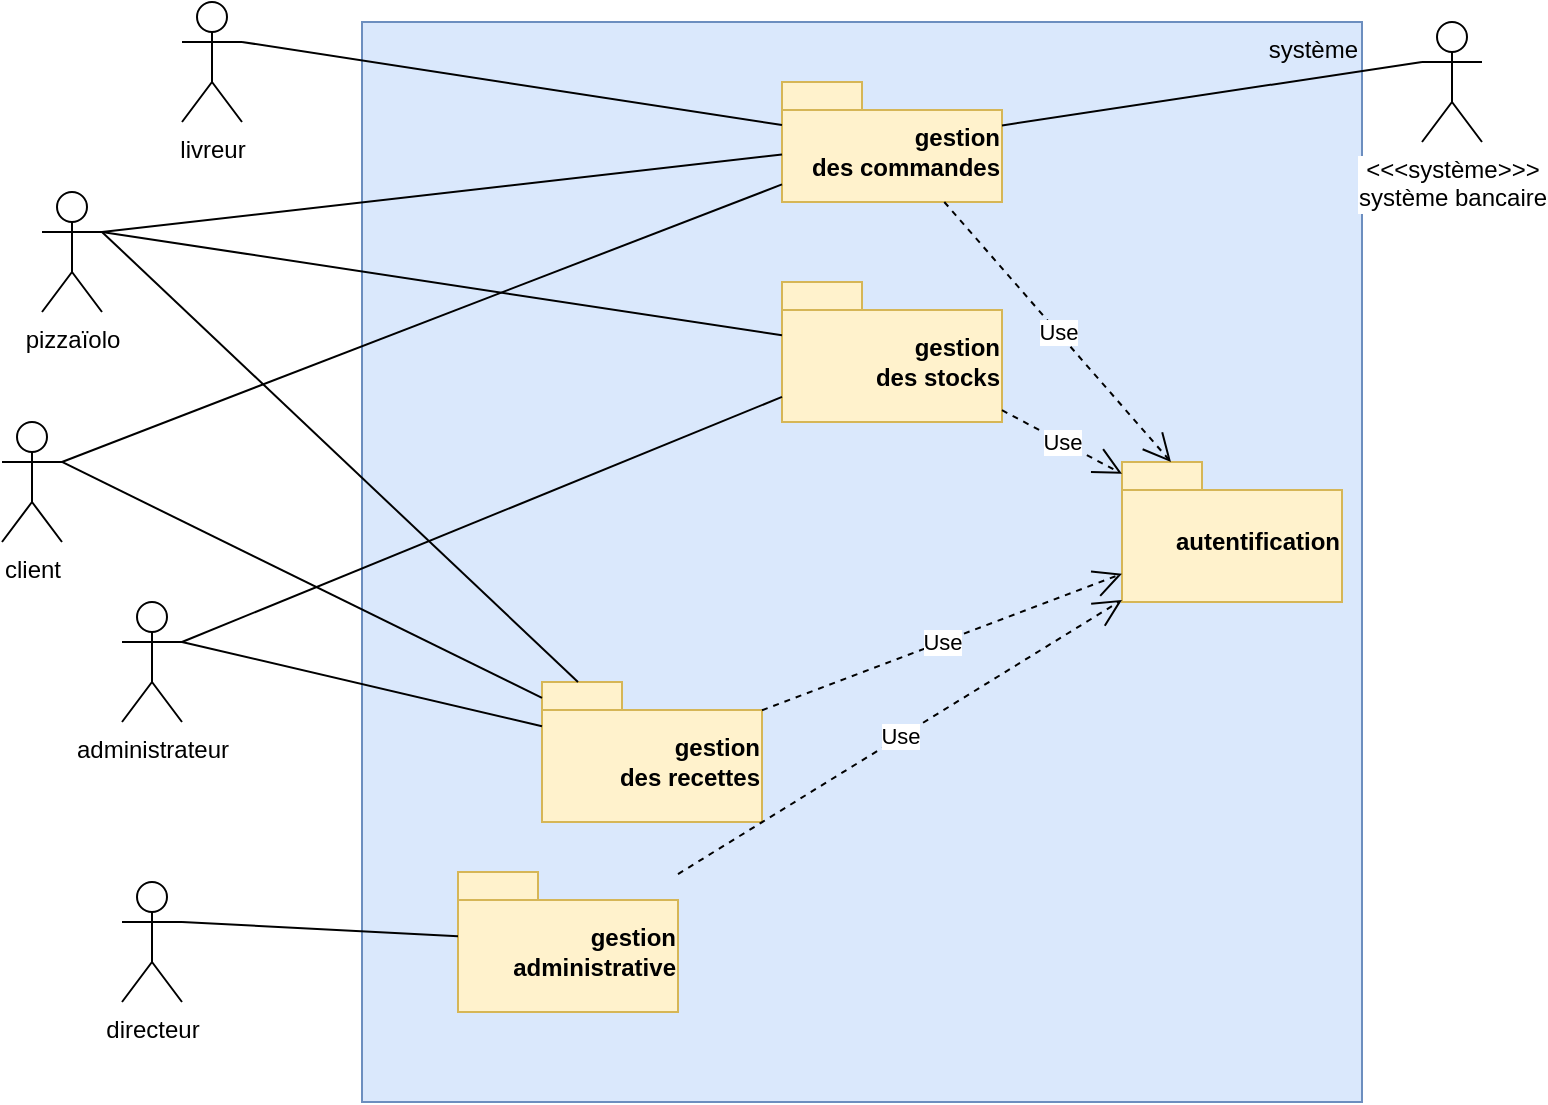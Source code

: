 <mxfile version="12.4.2" type="device" pages="1"><diagram id="-uqCy4INSQy6zHh5wu7H" name="Page-1"><mxGraphModel dx="1422" dy="745" grid="1" gridSize="10" guides="1" tooltips="1" connect="1" arrows="1" fold="1" page="1" pageScale="1" pageWidth="827" pageHeight="1169" math="0" shadow="0"><root><mxCell id="0"/><mxCell id="1" parent="0"/><mxCell id="U150MTgGgzkUXSy0YIV8-8" value="système" style="rounded=0;whiteSpace=wrap;html=1;fillColor=#dae8fc;strokeColor=#6c8ebf;horizontal=1;verticalAlign=top;align=right;" parent="1" vertex="1"><mxGeometry x="200" y="40" width="500" height="540" as="geometry"/></mxCell><mxCell id="U150MTgGgzkUXSy0YIV8-9" value="&amp;lt;&amp;lt;&amp;lt;système&amp;gt;&amp;gt;&amp;gt;&lt;br&gt;système bancaire" style="shape=umlActor;verticalLabelPosition=bottom;labelBackgroundColor=#ffffff;verticalAlign=top;html=1;" parent="1" vertex="1"><mxGeometry x="730" y="40" width="30" height="60" as="geometry"/></mxCell><mxCell id="U150MTgGgzkUXSy0YIV8-10" value="gestion&lt;br&gt;des commandes" style="shape=folder;fontStyle=1;spacingTop=10;tabWidth=40;tabHeight=14;tabPosition=left;html=1;rounded=0;align=right;fillColor=#fff2cc;strokeColor=#d6b656;" parent="1" vertex="1"><mxGeometry x="410" y="70" width="110" height="60" as="geometry"/></mxCell><mxCell id="U150MTgGgzkUXSy0YIV8-11" value="gestion&lt;br&gt;administrative" style="shape=folder;fontStyle=1;spacingTop=10;tabWidth=40;tabHeight=14;tabPosition=left;html=1;rounded=0;align=right;fillColor=#fff2cc;strokeColor=#d6b656;" parent="1" vertex="1"><mxGeometry x="248" y="465" width="110" height="70" as="geometry"/></mxCell><mxCell id="U150MTgGgzkUXSy0YIV8-12" value="" style="endArrow=none;html=1;exitX=1;exitY=0.333;exitDx=0;exitDy=0;exitPerimeter=0;" parent="1" source="U150MTgGgzkUXSy0YIV8-2" target="U150MTgGgzkUXSy0YIV8-10" edge="1"><mxGeometry width="50" height="50" relative="1" as="geometry"><mxPoint x="110" y="190" as="sourcePoint"/><mxPoint x="170" y="10" as="targetPoint"/></mxGeometry></mxCell><mxCell id="U150MTgGgzkUXSy0YIV8-13" value="" style="endArrow=none;html=1;entryX=1;entryY=0.333;entryDx=0;entryDy=0;entryPerimeter=0;" parent="1" source="U150MTgGgzkUXSy0YIV8-10" target="U150MTgGgzkUXSy0YIV8-3" edge="1"><mxGeometry width="50" height="50" relative="1" as="geometry"><mxPoint x="20" y="470" as="sourcePoint"/><mxPoint x="70" y="420" as="targetPoint"/></mxGeometry></mxCell><mxCell id="U150MTgGgzkUXSy0YIV8-15" value="" style="endArrow=none;html=1;entryX=0;entryY=0.333;entryDx=0;entryDy=0;entryPerimeter=0;" parent="1" source="U150MTgGgzkUXSy0YIV8-10" target="U150MTgGgzkUXSy0YIV8-9" edge="1"><mxGeometry width="50" height="50" relative="1" as="geometry"><mxPoint x="20" y="470" as="sourcePoint"/><mxPoint x="70" y="420" as="targetPoint"/></mxGeometry></mxCell><mxCell id="U150MTgGgzkUXSy0YIV8-17" value="" style="endArrow=none;html=1;entryX=1;entryY=0.333;entryDx=0;entryDy=0;entryPerimeter=0;" parent="1" source="U150MTgGgzkUXSy0YIV8-11" target="U150MTgGgzkUXSy0YIV8-4" edge="1"><mxGeometry width="50" height="50" relative="1" as="geometry"><mxPoint x="380" y="332.381" as="sourcePoint"/><mxPoint x="120" y="320" as="targetPoint"/></mxGeometry></mxCell><mxCell id="U150MTgGgzkUXSy0YIV8-18" value="gestion&lt;br&gt;des recettes" style="shape=folder;fontStyle=1;spacingTop=10;tabWidth=40;tabHeight=14;tabPosition=left;html=1;rounded=0;align=right;fillColor=#fff2cc;strokeColor=#d6b656;" parent="1" vertex="1"><mxGeometry x="290" y="370" width="110" height="70" as="geometry"/></mxCell><mxCell id="U150MTgGgzkUXSy0YIV8-19" value="" style="endArrow=none;html=1;entryX=1;entryY=0.333;entryDx=0;entryDy=0;entryPerimeter=0;" parent="1" source="U150MTgGgzkUXSy0YIV8-10" target="U150MTgGgzkUXSy0YIV8-5" edge="1"><mxGeometry width="50" height="50" relative="1" as="geometry"><mxPoint x="20" y="470" as="sourcePoint"/><mxPoint x="110" y="60" as="targetPoint"/></mxGeometry></mxCell><mxCell id="U150MTgGgzkUXSy0YIV8-21" value="" style="endArrow=none;html=1;entryX=1;entryY=0.333;entryDx=0;entryDy=0;entryPerimeter=0;" parent="1" source="U150MTgGgzkUXSy0YIV8-18" target="U150MTgGgzkUXSy0YIV8-2" edge="1"><mxGeometry width="50" height="50" relative="1" as="geometry"><mxPoint x="20" y="540" as="sourcePoint"/><mxPoint x="120" y="60" as="targetPoint"/></mxGeometry></mxCell><mxCell id="U150MTgGgzkUXSy0YIV8-2" value="client&lt;br&gt;" style="shape=umlActor;verticalLabelPosition=bottom;labelBackgroundColor=#ffffff;verticalAlign=top;html=1;" parent="1" vertex="1"><mxGeometry x="20" y="240" width="30" height="60" as="geometry"/></mxCell><mxCell id="U150MTgGgzkUXSy0YIV8-3" value="pizzaïolo&lt;br&gt;" style="shape=umlActor;verticalLabelPosition=bottom;labelBackgroundColor=#ffffff;verticalAlign=top;html=1;" parent="1" vertex="1"><mxGeometry x="40" y="125" width="30" height="60" as="geometry"/></mxCell><mxCell id="U150MTgGgzkUXSy0YIV8-4" value="directeur&lt;br&gt;" style="shape=umlActor;verticalLabelPosition=bottom;labelBackgroundColor=#ffffff;verticalAlign=top;html=1;" parent="1" vertex="1"><mxGeometry x="80" y="470" width="30" height="60" as="geometry"/></mxCell><mxCell id="U150MTgGgzkUXSy0YIV8-5" value="livreur&lt;br&gt;" style="shape=umlActor;verticalLabelPosition=bottom;labelBackgroundColor=#ffffff;verticalAlign=top;html=1;" parent="1" vertex="1"><mxGeometry x="110" y="30" width="30" height="60" as="geometry"/></mxCell><mxCell id="U150MTgGgzkUXSy0YIV8-6" value="administrateur" style="shape=umlActor;verticalLabelPosition=bottom;labelBackgroundColor=#ffffff;verticalAlign=top;html=1;" parent="1" vertex="1"><mxGeometry x="80" y="330" width="30" height="60" as="geometry"/></mxCell><mxCell id="U150MTgGgzkUXSy0YIV8-20" value="" style="endArrow=none;html=1;entryX=1;entryY=0.333;entryDx=0;entryDy=0;entryPerimeter=0;" parent="1" source="U150MTgGgzkUXSy0YIV8-18" target="U150MTgGgzkUXSy0YIV8-3" edge="1"><mxGeometry width="50" height="50" relative="1" as="geometry"><mxPoint x="320" y="229.934" as="sourcePoint"/><mxPoint x="60" y="229.62" as="targetPoint"/></mxGeometry></mxCell><mxCell id="U150MTgGgzkUXSy0YIV8-25" value="gestion&lt;br&gt;des stocks" style="shape=folder;fontStyle=1;spacingTop=10;tabWidth=40;tabHeight=14;tabPosition=left;html=1;rounded=0;align=right;fillColor=#fff2cc;strokeColor=#d6b656;" parent="1" vertex="1"><mxGeometry x="410" y="170" width="110" height="70" as="geometry"/></mxCell><mxCell id="U150MTgGgzkUXSy0YIV8-26" value="" style="endArrow=none;html=1;entryX=1;entryY=0.333;entryDx=0;entryDy=0;entryPerimeter=0;" parent="1" source="U150MTgGgzkUXSy0YIV8-25" target="U150MTgGgzkUXSy0YIV8-3" edge="1"><mxGeometry width="50" height="50" relative="1" as="geometry"><mxPoint x="10" y="650" as="sourcePoint"/><mxPoint x="60" y="600" as="targetPoint"/></mxGeometry></mxCell><mxCell id="U150MTgGgzkUXSy0YIV8-27" value="" style="endArrow=none;html=1;entryX=1;entryY=0.333;entryDx=0;entryDy=0;entryPerimeter=0;" parent="1" source="U150MTgGgzkUXSy0YIV8-18" target="U150MTgGgzkUXSy0YIV8-6" edge="1"><mxGeometry width="50" height="50" relative="1" as="geometry"><mxPoint x="20" y="650" as="sourcePoint"/><mxPoint x="70" y="600" as="targetPoint"/></mxGeometry></mxCell><mxCell id="U150MTgGgzkUXSy0YIV8-28" value="" style="endArrow=none;html=1;entryX=1;entryY=0.333;entryDx=0;entryDy=0;entryPerimeter=0;" parent="1" source="U150MTgGgzkUXSy0YIV8-25" target="U150MTgGgzkUXSy0YIV8-6" edge="1"><mxGeometry width="50" height="50" relative="1" as="geometry"><mxPoint x="20" y="650" as="sourcePoint"/><mxPoint x="70" y="600" as="targetPoint"/></mxGeometry></mxCell><mxCell id="U150MTgGgzkUXSy0YIV8-29" value="autentification" style="shape=folder;fontStyle=1;spacingTop=10;tabWidth=40;tabHeight=14;tabPosition=left;html=1;rounded=0;align=right;fillColor=#fff2cc;strokeColor=#d6b656;" parent="1" vertex="1"><mxGeometry x="580" y="260" width="110" height="70" as="geometry"/></mxCell><mxCell id="U150MTgGgzkUXSy0YIV8-31" value="Use" style="endArrow=open;endSize=12;dashed=1;html=1;" parent="1" source="U150MTgGgzkUXSy0YIV8-18" target="U150MTgGgzkUXSy0YIV8-29" edge="1"><mxGeometry width="160" relative="1" as="geometry"><mxPoint x="360" y="350" as="sourcePoint"/><mxPoint x="520" y="350" as="targetPoint"/></mxGeometry></mxCell><mxCell id="U150MTgGgzkUXSy0YIV8-32" value="Use" style="endArrow=open;endSize=12;dashed=1;html=1;" parent="1" source="U150MTgGgzkUXSy0YIV8-10" target="U150MTgGgzkUXSy0YIV8-29" edge="1"><mxGeometry width="160" relative="1" as="geometry"><mxPoint x="520" y="90" as="sourcePoint"/><mxPoint x="570" y="391.111" as="targetPoint"/></mxGeometry></mxCell><mxCell id="U150MTgGgzkUXSy0YIV8-33" value="Use" style="endArrow=open;endSize=12;dashed=1;html=1;" parent="1" source="U150MTgGgzkUXSy0YIV8-25" target="U150MTgGgzkUXSy0YIV8-29" edge="1"><mxGeometry width="160" relative="1" as="geometry"><mxPoint x="420" y="418.889" as="sourcePoint"/><mxPoint x="580" y="401.111" as="targetPoint"/></mxGeometry></mxCell><mxCell id="U150MTgGgzkUXSy0YIV8-34" value="Use" style="endArrow=open;endSize=12;dashed=1;html=1;" parent="1" source="U150MTgGgzkUXSy0YIV8-11" target="U150MTgGgzkUXSy0YIV8-29" edge="1"><mxGeometry width="160" relative="1" as="geometry"><mxPoint x="410" y="497.779" as="sourcePoint"/><mxPoint x="570" y="480.001" as="targetPoint"/></mxGeometry></mxCell></root></mxGraphModel></diagram></mxfile>